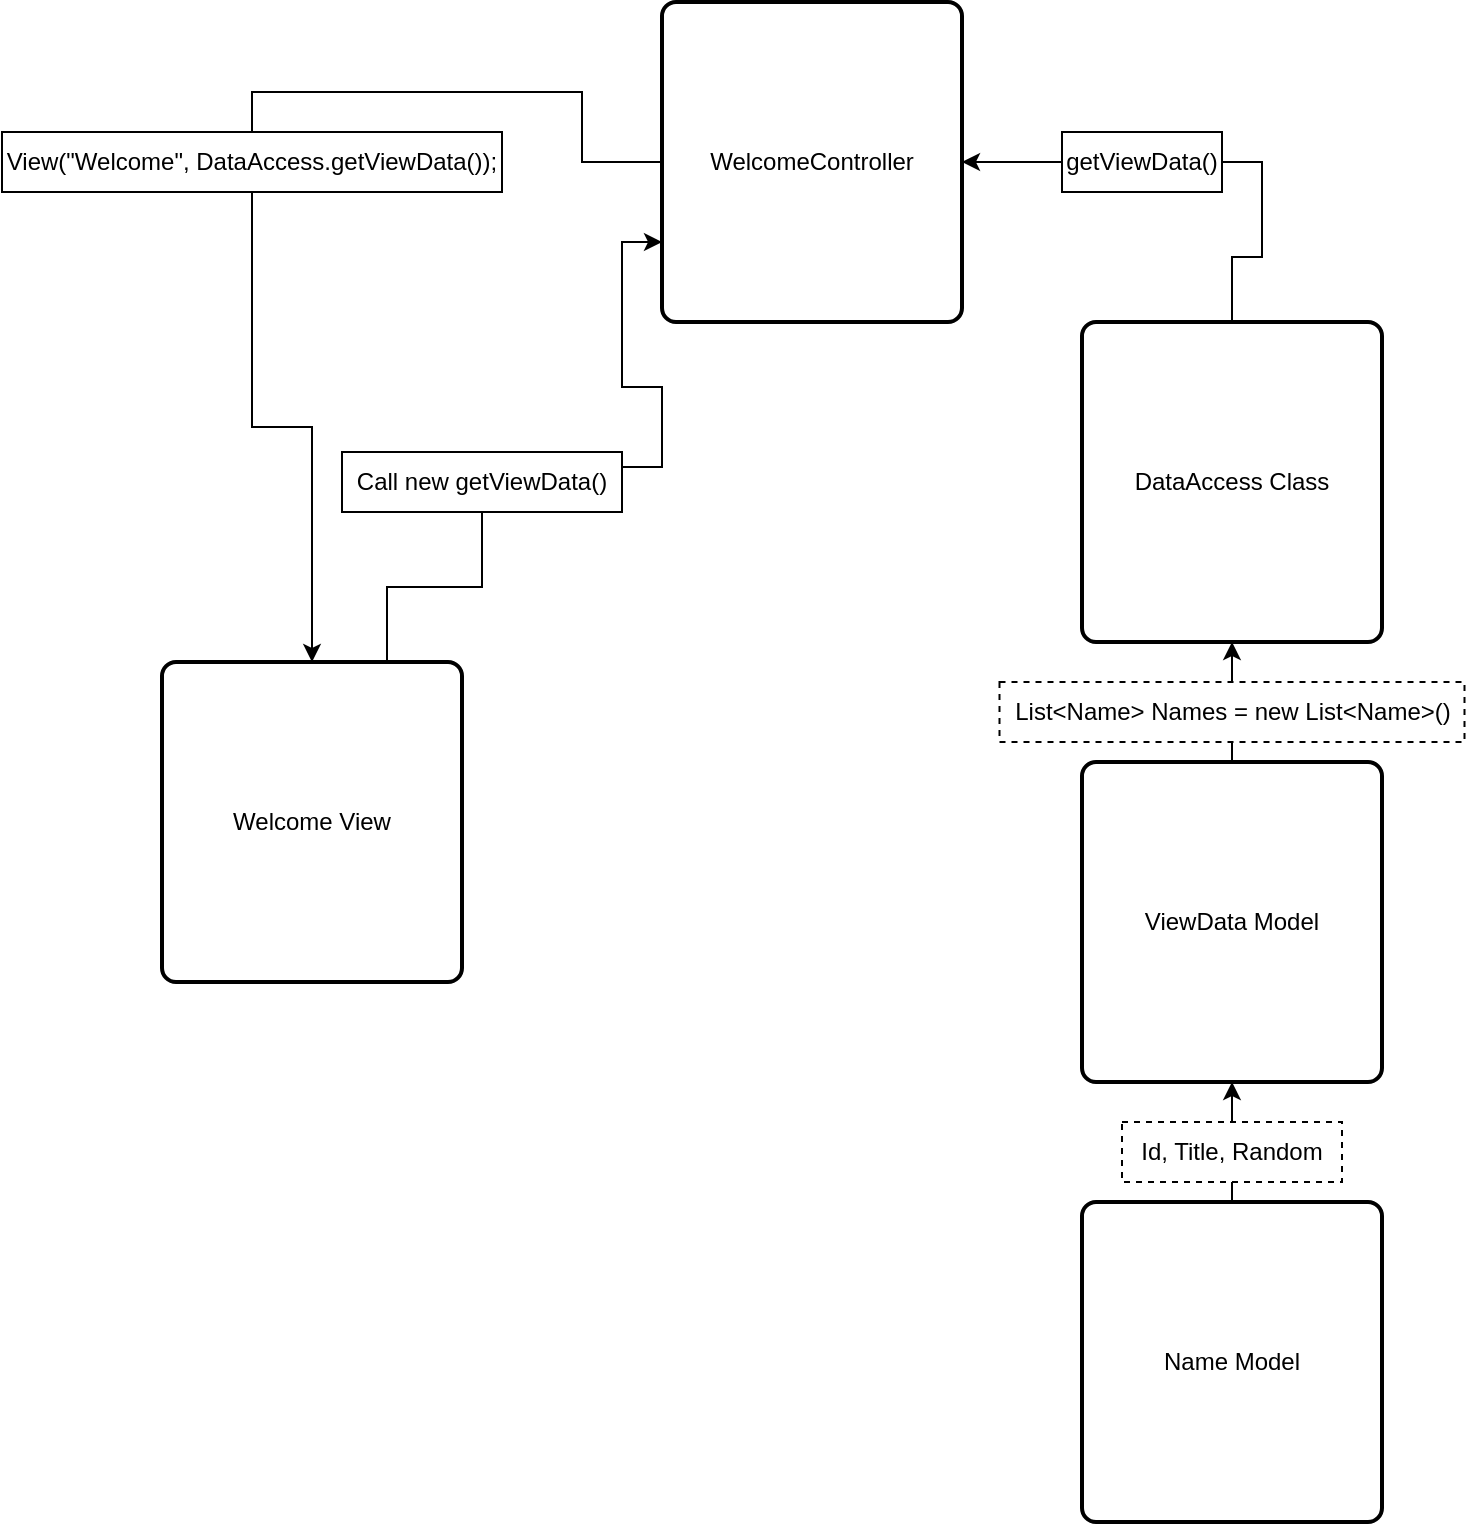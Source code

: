<mxfile version="16.5.2" type="github">
  <diagram id="8619PgxwRUUGEmNIXqnI" name="Page-1">
    <mxGraphModel dx="2062" dy="1122" grid="1" gridSize="10" guides="1" tooltips="1" connect="1" arrows="1" fold="1" page="1" pageScale="1" pageWidth="827" pageHeight="1169" math="0" shadow="0">
      <root>
        <mxCell id="0" />
        <mxCell id="1" parent="0" />
        <mxCell id="LYO98l1jgvl8-SehCuRY-33" style="edgeStyle=orthogonalEdgeStyle;rounded=0;orthogonalLoop=1;jettySize=auto;html=1;exitX=0.5;exitY=1;exitDx=0;exitDy=0;entryX=0.5;entryY=0;entryDx=0;entryDy=0;startArrow=none;" parent="1" source="LYO98l1jgvl8-SehCuRY-34" target="LYO98l1jgvl8-SehCuRY-12" edge="1">
          <mxGeometry relative="1" as="geometry" />
        </mxCell>
        <mxCell id="LYO98l1jgvl8-SehCuRY-10" value="WelcomeController" style="rounded=1;whiteSpace=wrap;html=1;absoluteArcSize=1;arcSize=14;strokeWidth=2;" parent="1" vertex="1">
          <mxGeometry x="330" y="70" width="150" height="160" as="geometry" />
        </mxCell>
        <mxCell id="LYO98l1jgvl8-SehCuRY-25" style="edgeStyle=orthogonalEdgeStyle;rounded=0;orthogonalLoop=1;jettySize=auto;html=1;exitX=0.5;exitY=0;exitDx=0;exitDy=0;entryX=0.5;entryY=1;entryDx=0;entryDy=0;startArrow=none;" parent="1" source="LYO98l1jgvl8-SehCuRY-26" target="LYO98l1jgvl8-SehCuRY-19" edge="1">
          <mxGeometry relative="1" as="geometry" />
        </mxCell>
        <mxCell id="LYO98l1jgvl8-SehCuRY-11" value="ViewData Model" style="rounded=1;whiteSpace=wrap;html=1;absoluteArcSize=1;arcSize=14;strokeWidth=2;" parent="1" vertex="1">
          <mxGeometry x="540" y="450" width="150" height="160" as="geometry" />
        </mxCell>
        <mxCell id="LYO98l1jgvl8-SehCuRY-21" style="edgeStyle=orthogonalEdgeStyle;rounded=0;orthogonalLoop=1;jettySize=auto;html=1;exitX=0.5;exitY=0;exitDx=0;exitDy=0;entryX=0.5;entryY=1;entryDx=0;entryDy=0;startArrow=none;" parent="1" source="LYO98l1jgvl8-SehCuRY-23" target="LYO98l1jgvl8-SehCuRY-11" edge="1">
          <mxGeometry relative="1" as="geometry" />
        </mxCell>
        <mxCell id="LYO98l1jgvl8-SehCuRY-20" value="Name Model" style="rounded=1;whiteSpace=wrap;html=1;absoluteArcSize=1;arcSize=14;strokeWidth=2;" parent="1" vertex="1">
          <mxGeometry x="540" y="670" width="150" height="160" as="geometry" />
        </mxCell>
        <mxCell id="LYO98l1jgvl8-SehCuRY-28" style="edgeStyle=orthogonalEdgeStyle;rounded=0;orthogonalLoop=1;jettySize=auto;html=1;exitX=0;exitY=0.5;exitDx=0;exitDy=0;entryX=1;entryY=0.5;entryDx=0;entryDy=0;startArrow=none;" parent="1" source="LYO98l1jgvl8-SehCuRY-31" target="LYO98l1jgvl8-SehCuRY-10" edge="1">
          <mxGeometry relative="1" as="geometry">
            <Array as="points" />
          </mxGeometry>
        </mxCell>
        <mxCell id="LYO98l1jgvl8-SehCuRY-19" value="DataAccess Class" style="rounded=1;whiteSpace=wrap;html=1;absoluteArcSize=1;arcSize=14;strokeWidth=2;" parent="1" vertex="1">
          <mxGeometry x="540" y="230" width="150" height="160" as="geometry" />
        </mxCell>
        <mxCell id="CkdvHPJeqUbWrgnWe0qQ-1" style="edgeStyle=orthogonalEdgeStyle;rounded=0;orthogonalLoop=1;jettySize=auto;html=1;exitX=1;exitY=0.25;exitDx=0;exitDy=0;entryX=0;entryY=0.75;entryDx=0;entryDy=0;startArrow=none;" edge="1" parent="1" source="CkdvHPJeqUbWrgnWe0qQ-2" target="LYO98l1jgvl8-SehCuRY-10">
          <mxGeometry relative="1" as="geometry" />
        </mxCell>
        <mxCell id="LYO98l1jgvl8-SehCuRY-12" value="Welcome View" style="rounded=1;whiteSpace=wrap;html=1;absoluteArcSize=1;arcSize=14;strokeWidth=2;" parent="1" vertex="1">
          <mxGeometry x="80" y="400" width="150" height="160" as="geometry" />
        </mxCell>
        <mxCell id="LYO98l1jgvl8-SehCuRY-23" value="Id, Title, Random" style="text;html=1;strokeColor=default;fillColor=none;align=center;verticalAlign=middle;whiteSpace=wrap;rounded=0;dashed=1;" parent="1" vertex="1">
          <mxGeometry x="560" y="630" width="110" height="30" as="geometry" />
        </mxCell>
        <mxCell id="LYO98l1jgvl8-SehCuRY-24" value="" style="edgeStyle=orthogonalEdgeStyle;rounded=0;orthogonalLoop=1;jettySize=auto;html=1;exitX=0.5;exitY=0;exitDx=0;exitDy=0;entryX=0.5;entryY=1;entryDx=0;entryDy=0;endArrow=none;" parent="1" source="LYO98l1jgvl8-SehCuRY-20" target="LYO98l1jgvl8-SehCuRY-23" edge="1">
          <mxGeometry relative="1" as="geometry">
            <mxPoint x="615" y="720" as="sourcePoint" />
            <mxPoint x="615" y="664" as="targetPoint" />
          </mxGeometry>
        </mxCell>
        <mxCell id="LYO98l1jgvl8-SehCuRY-26" value="List&amp;lt;Name&amp;gt; Names = new List&amp;lt;Name&amp;gt;()" style="text;html=1;strokeColor=default;fillColor=none;align=center;verticalAlign=middle;whiteSpace=wrap;rounded=0;dashed=1;" parent="1" vertex="1">
          <mxGeometry x="498.75" y="410" width="232.5" height="30" as="geometry" />
        </mxCell>
        <mxCell id="LYO98l1jgvl8-SehCuRY-27" value="" style="edgeStyle=orthogonalEdgeStyle;rounded=0;orthogonalLoop=1;jettySize=auto;html=1;exitX=0.5;exitY=0;exitDx=0;exitDy=0;entryX=0.5;entryY=1;entryDx=0;entryDy=0;endArrow=none;" parent="1" source="LYO98l1jgvl8-SehCuRY-11" target="LYO98l1jgvl8-SehCuRY-26" edge="1">
          <mxGeometry relative="1" as="geometry">
            <mxPoint x="615" y="504" as="sourcePoint" />
            <mxPoint x="615" y="460" as="targetPoint" />
          </mxGeometry>
        </mxCell>
        <mxCell id="LYO98l1jgvl8-SehCuRY-31" value="getViewData()" style="text;html=1;strokeColor=default;fillColor=none;align=center;verticalAlign=middle;whiteSpace=wrap;rounded=0;" parent="1" vertex="1">
          <mxGeometry x="530" y="135" width="80" height="30" as="geometry" />
        </mxCell>
        <mxCell id="LYO98l1jgvl8-SehCuRY-32" value="" style="edgeStyle=orthogonalEdgeStyle;rounded=0;orthogonalLoop=1;jettySize=auto;html=1;exitX=0.5;exitY=0;exitDx=0;exitDy=0;entryX=1;entryY=0.5;entryDx=0;entryDy=0;endArrow=none;" parent="1" source="LYO98l1jgvl8-SehCuRY-19" target="LYO98l1jgvl8-SehCuRY-31" edge="1">
          <mxGeometry relative="1" as="geometry">
            <mxPoint x="615" y="290" as="sourcePoint" />
            <mxPoint x="480" y="150" as="targetPoint" />
          </mxGeometry>
        </mxCell>
        <mxCell id="LYO98l1jgvl8-SehCuRY-34" value="View(&quot;Welcome&quot;, DataAccess.getViewData());" style="text;html=1;strokeColor=default;fillColor=none;align=center;verticalAlign=middle;whiteSpace=wrap;rounded=0;" parent="1" vertex="1">
          <mxGeometry y="135" width="250" height="30" as="geometry" />
        </mxCell>
        <mxCell id="LYO98l1jgvl8-SehCuRY-35" value="" style="edgeStyle=orthogonalEdgeStyle;rounded=0;orthogonalLoop=1;jettySize=auto;html=1;exitX=0;exitY=0.5;exitDx=0;exitDy=0;entryX=0.5;entryY=0;entryDx=0;entryDy=0;endArrow=none;" parent="1" source="LYO98l1jgvl8-SehCuRY-10" target="LYO98l1jgvl8-SehCuRY-34" edge="1">
          <mxGeometry relative="1" as="geometry">
            <mxPoint x="330" y="150" as="sourcePoint" />
            <mxPoint x="185" y="400" as="targetPoint" />
          </mxGeometry>
        </mxCell>
        <mxCell id="CkdvHPJeqUbWrgnWe0qQ-2" value="Call new getViewData()" style="text;html=1;strokeColor=default;fillColor=none;align=center;verticalAlign=middle;whiteSpace=wrap;rounded=0;" vertex="1" parent="1">
          <mxGeometry x="170" y="295" width="140" height="30" as="geometry" />
        </mxCell>
        <mxCell id="CkdvHPJeqUbWrgnWe0qQ-3" value="" style="edgeStyle=orthogonalEdgeStyle;rounded=0;orthogonalLoop=1;jettySize=auto;html=1;exitX=0.75;exitY=0;exitDx=0;exitDy=0;entryX=0.5;entryY=1;entryDx=0;entryDy=0;endArrow=none;" edge="1" parent="1" source="LYO98l1jgvl8-SehCuRY-12" target="CkdvHPJeqUbWrgnWe0qQ-2">
          <mxGeometry relative="1" as="geometry">
            <mxPoint x="222.5" y="330" as="sourcePoint" />
            <mxPoint x="330" y="190" as="targetPoint" />
          </mxGeometry>
        </mxCell>
      </root>
    </mxGraphModel>
  </diagram>
</mxfile>
